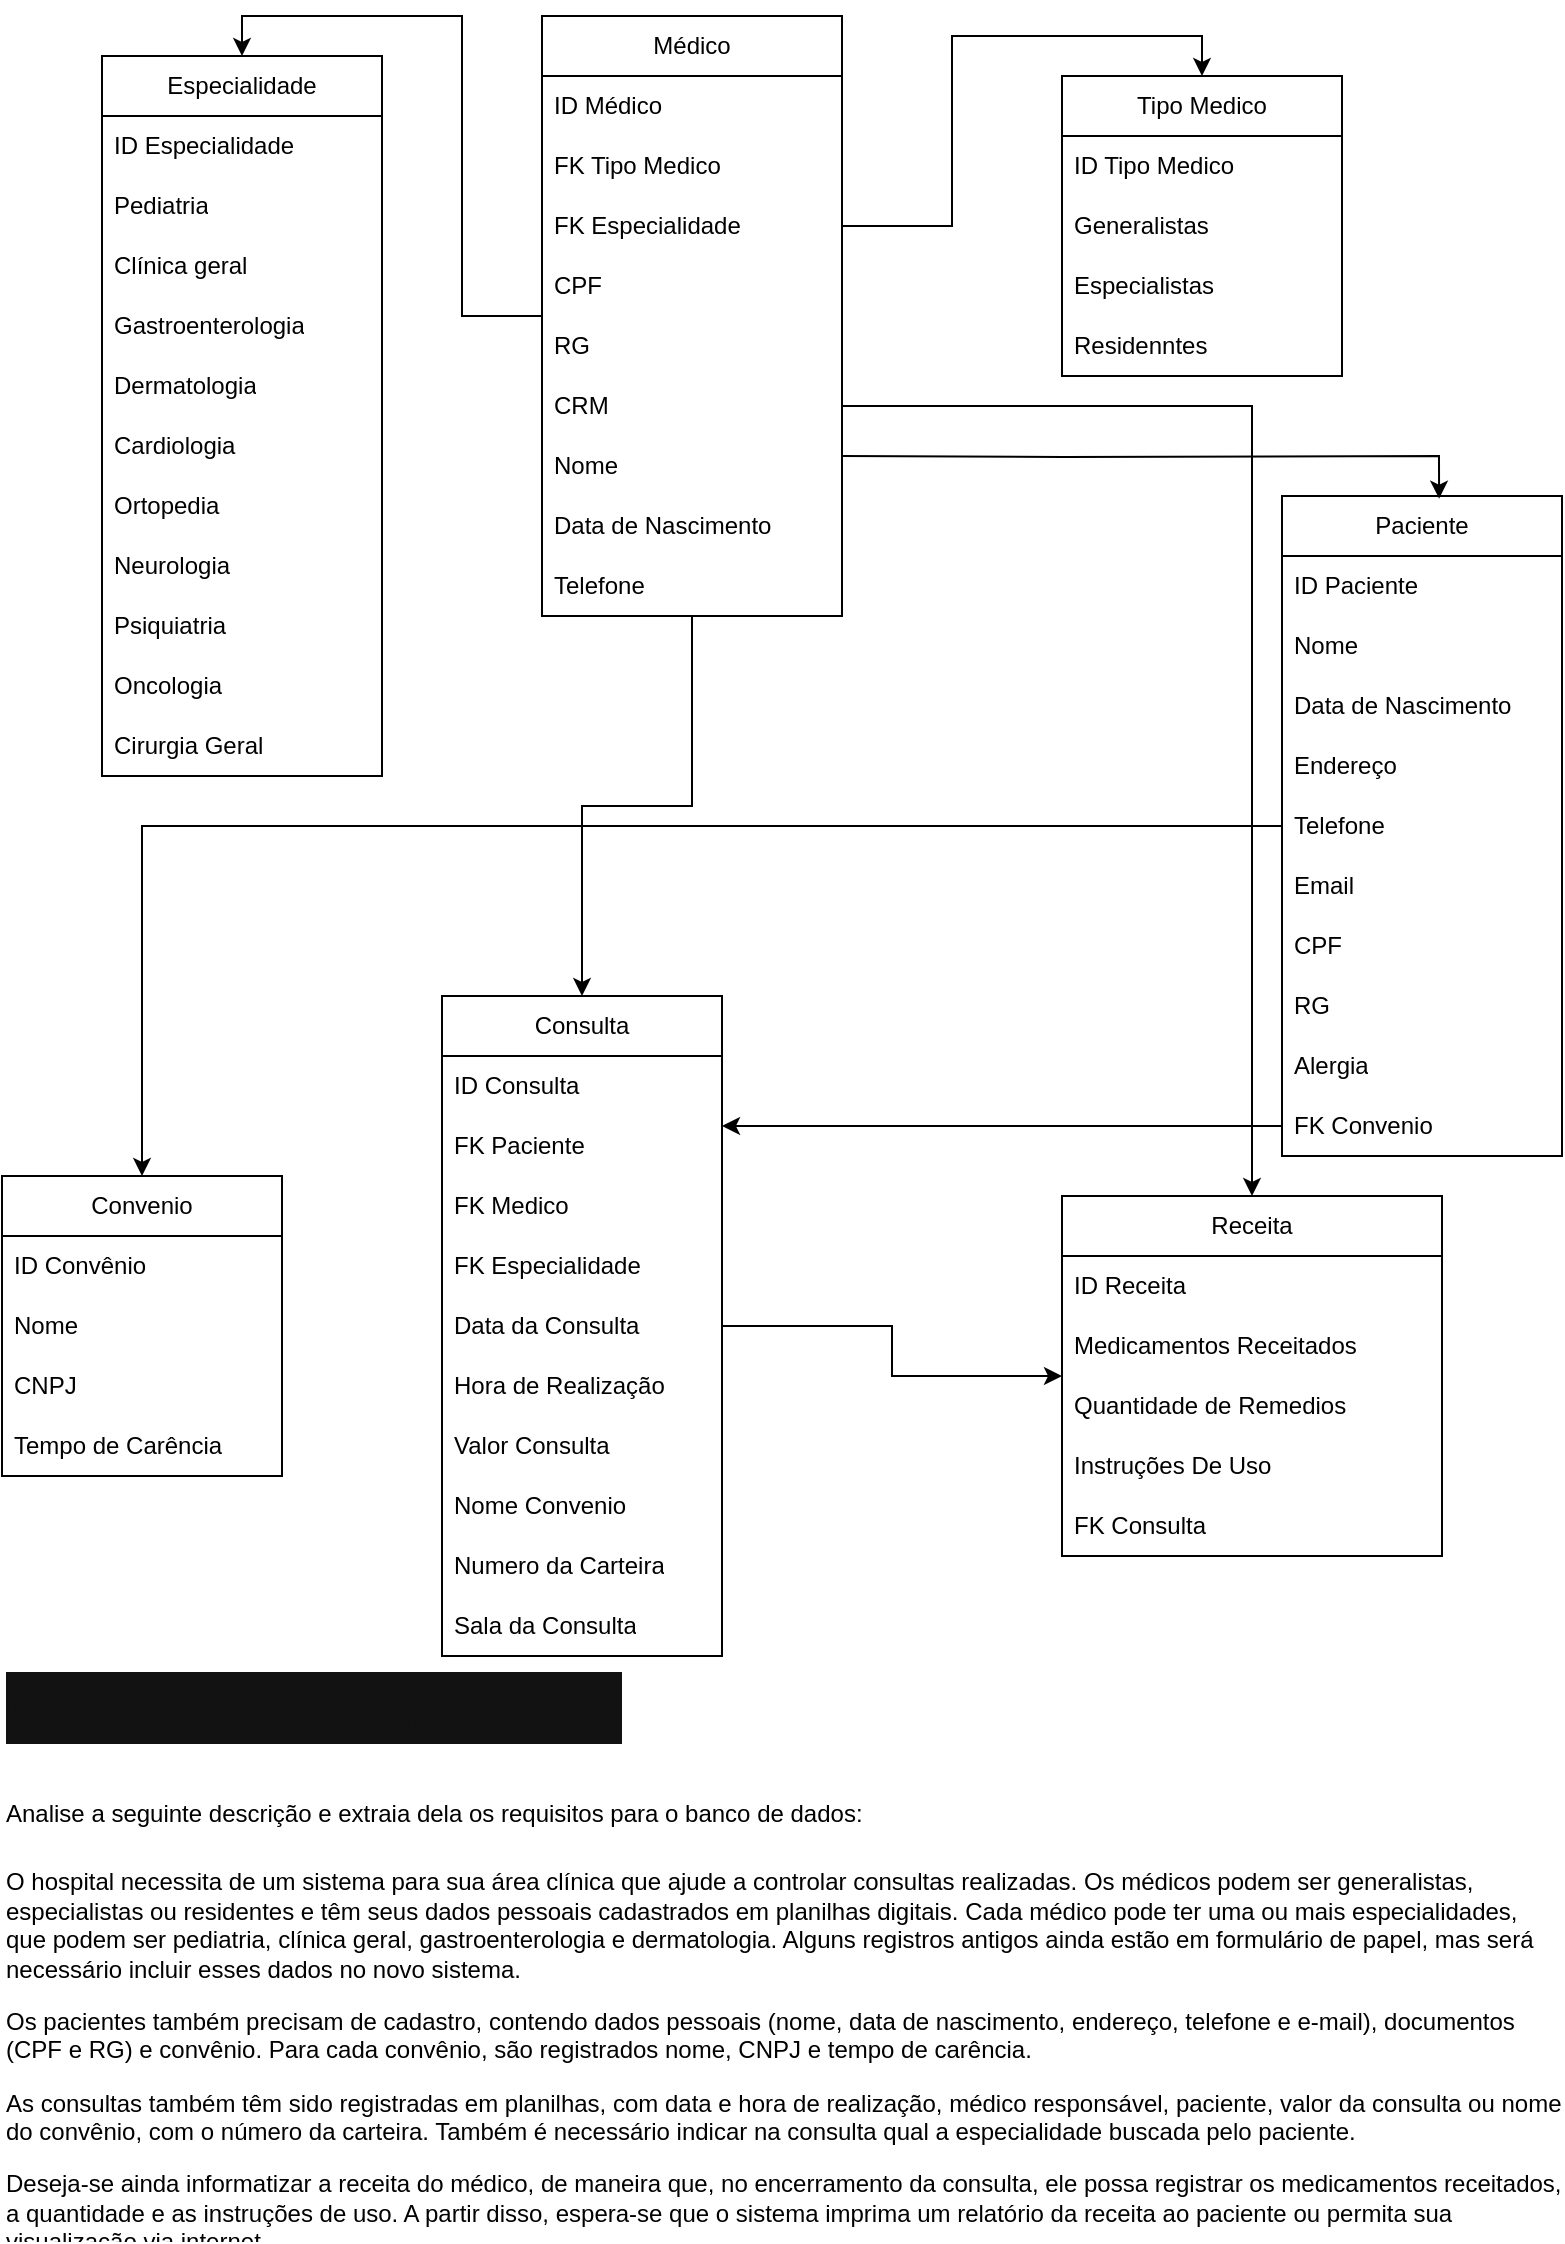 <mxfile version="26.2.14">
  <diagram id="C5RBs43oDa-KdzZeNtuy" name="Page-1">
    <mxGraphModel dx="1629" dy="936" grid="1" gridSize="10" guides="1" tooltips="1" connect="1" arrows="1" fold="1" page="1" pageScale="1" pageWidth="827" pageHeight="1169" math="0" shadow="0">
      <root>
        <mxCell id="WIyWlLk6GJQsqaUBKTNV-0" />
        <mxCell id="WIyWlLk6GJQsqaUBKTNV-1" parent="WIyWlLk6GJQsqaUBKTNV-0" />
        <mxCell id="vYrn_LqcB6N78XJErvun-64" style="edgeStyle=orthogonalEdgeStyle;rounded=0;orthogonalLoop=1;jettySize=auto;html=1;entryX=0.5;entryY=0;entryDx=0;entryDy=0;" edge="1" parent="WIyWlLk6GJQsqaUBKTNV-1" source="vYrn_LqcB6N78XJErvun-0" target="vYrn_LqcB6N78XJErvun-4">
          <mxGeometry relative="1" as="geometry" />
        </mxCell>
        <mxCell id="vYrn_LqcB6N78XJErvun-78" style="edgeStyle=orthogonalEdgeStyle;rounded=0;orthogonalLoop=1;jettySize=auto;html=1;" edge="1" parent="WIyWlLk6GJQsqaUBKTNV-1" source="vYrn_LqcB6N78XJErvun-0" target="vYrn_LqcB6N78XJErvun-22">
          <mxGeometry relative="1" as="geometry" />
        </mxCell>
        <mxCell id="vYrn_LqcB6N78XJErvun-0" value="Médico" style="swimlane;fontStyle=0;childLayout=stackLayout;horizontal=1;startSize=30;horizontalStack=0;resizeParent=1;resizeParentMax=0;resizeLast=0;collapsible=1;marginBottom=0;whiteSpace=wrap;html=1;" vertex="1" parent="WIyWlLk6GJQsqaUBKTNV-1">
          <mxGeometry x="290" y="30" width="150" height="300" as="geometry">
            <mxRectangle x="300" y="220" width="90" height="30" as="alternateBounds" />
          </mxGeometry>
        </mxCell>
        <mxCell id="vYrn_LqcB6N78XJErvun-45" value="ID Médico" style="text;strokeColor=none;fillColor=none;align=left;verticalAlign=middle;spacingLeft=4;spacingRight=4;overflow=hidden;points=[[0,0.5],[1,0.5]];portConstraint=eastwest;rotatable=0;whiteSpace=wrap;html=1;" vertex="1" parent="vYrn_LqcB6N78XJErvun-0">
          <mxGeometry y="30" width="150" height="30" as="geometry" />
        </mxCell>
        <mxCell id="vYrn_LqcB6N78XJErvun-1" value="FK Tipo Medico" style="text;strokeColor=none;fillColor=none;align=left;verticalAlign=middle;spacingLeft=4;spacingRight=4;overflow=hidden;points=[[0,0.5],[1,0.5]];portConstraint=eastwest;rotatable=0;whiteSpace=wrap;html=1;fontColor=light-dark(#000000,#FFFFFF);" vertex="1" parent="vYrn_LqcB6N78XJErvun-0">
          <mxGeometry y="60" width="150" height="30" as="geometry" />
        </mxCell>
        <mxCell id="vYrn_LqcB6N78XJErvun-54" value="FK Especialidade" style="text;strokeColor=none;fillColor=none;align=left;verticalAlign=middle;spacingLeft=4;spacingRight=4;overflow=hidden;points=[[0,0.5],[1,0.5]];portConstraint=eastwest;rotatable=0;whiteSpace=wrap;html=1;" vertex="1" parent="vYrn_LqcB6N78XJErvun-0">
          <mxGeometry y="90" width="150" height="30" as="geometry" />
        </mxCell>
        <mxCell id="vYrn_LqcB6N78XJErvun-50" value="CPF" style="text;strokeColor=none;fillColor=none;align=left;verticalAlign=middle;spacingLeft=4;spacingRight=4;overflow=hidden;points=[[0,0.5],[1,0.5]];portConstraint=eastwest;rotatable=0;whiteSpace=wrap;html=1;" vertex="1" parent="vYrn_LqcB6N78XJErvun-0">
          <mxGeometry y="120" width="150" height="30" as="geometry" />
        </mxCell>
        <mxCell id="vYrn_LqcB6N78XJErvun-51" value="RG" style="text;strokeColor=none;fillColor=none;align=left;verticalAlign=middle;spacingLeft=4;spacingRight=4;overflow=hidden;points=[[0,0.5],[1,0.5]];portConstraint=eastwest;rotatable=0;whiteSpace=wrap;html=1;" vertex="1" parent="vYrn_LqcB6N78XJErvun-0">
          <mxGeometry y="150" width="150" height="30" as="geometry" />
        </mxCell>
        <mxCell id="vYrn_LqcB6N78XJErvun-52" value="CRM" style="text;strokeColor=none;fillColor=none;align=left;verticalAlign=middle;spacingLeft=4;spacingRight=4;overflow=hidden;points=[[0,0.5],[1,0.5]];portConstraint=eastwest;rotatable=0;whiteSpace=wrap;html=1;" vertex="1" parent="vYrn_LqcB6N78XJErvun-0">
          <mxGeometry y="180" width="150" height="30" as="geometry" />
        </mxCell>
        <mxCell id="vYrn_LqcB6N78XJErvun-63" value="Nome" style="text;strokeColor=none;fillColor=none;align=left;verticalAlign=middle;spacingLeft=4;spacingRight=4;overflow=hidden;points=[[0,0.5],[1,0.5]];portConstraint=eastwest;rotatable=0;whiteSpace=wrap;html=1;" vertex="1" parent="vYrn_LqcB6N78XJErvun-0">
          <mxGeometry y="210" width="150" height="30" as="geometry" />
        </mxCell>
        <mxCell id="vYrn_LqcB6N78XJErvun-62" value="Data de Nascimento" style="text;strokeColor=none;fillColor=none;align=left;verticalAlign=middle;spacingLeft=4;spacingRight=4;overflow=hidden;points=[[0,0.5],[1,0.5]];portConstraint=eastwest;rotatable=0;whiteSpace=wrap;html=1;" vertex="1" parent="vYrn_LqcB6N78XJErvun-0">
          <mxGeometry y="240" width="150" height="30" as="geometry" />
        </mxCell>
        <mxCell id="vYrn_LqcB6N78XJErvun-86" value="Telefone" style="text;strokeColor=none;fillColor=none;align=left;verticalAlign=middle;spacingLeft=4;spacingRight=4;overflow=hidden;points=[[0,0.5],[1,0.5]];portConstraint=eastwest;rotatable=0;whiteSpace=wrap;html=1;" vertex="1" parent="vYrn_LqcB6N78XJErvun-0">
          <mxGeometry y="270" width="150" height="30" as="geometry" />
        </mxCell>
        <mxCell id="vYrn_LqcB6N78XJErvun-4" value="Especialidade" style="swimlane;fontStyle=0;childLayout=stackLayout;horizontal=1;startSize=30;horizontalStack=0;resizeParent=1;resizeParentMax=0;resizeLast=0;collapsible=1;marginBottom=0;whiteSpace=wrap;html=1;" vertex="1" parent="WIyWlLk6GJQsqaUBKTNV-1">
          <mxGeometry x="70" y="50" width="140" height="360" as="geometry" />
        </mxCell>
        <mxCell id="vYrn_LqcB6N78XJErvun-44" value="ID Especialidade" style="text;strokeColor=none;fillColor=none;align=left;verticalAlign=middle;spacingLeft=4;spacingRight=4;overflow=hidden;points=[[0,0.5],[1,0.5]];portConstraint=eastwest;rotatable=0;whiteSpace=wrap;html=1;" vertex="1" parent="vYrn_LqcB6N78XJErvun-4">
          <mxGeometry y="30" width="140" height="30" as="geometry" />
        </mxCell>
        <mxCell id="vYrn_LqcB6N78XJErvun-5" value="Pediatria" style="text;strokeColor=none;fillColor=none;align=left;verticalAlign=middle;spacingLeft=4;spacingRight=4;overflow=hidden;points=[[0,0.5],[1,0.5]];portConstraint=eastwest;rotatable=0;whiteSpace=wrap;html=1;" vertex="1" parent="vYrn_LqcB6N78XJErvun-4">
          <mxGeometry y="60" width="140" height="30" as="geometry" />
        </mxCell>
        <mxCell id="vYrn_LqcB6N78XJErvun-6" value="Clínica geral" style="text;strokeColor=none;fillColor=none;align=left;verticalAlign=middle;spacingLeft=4;spacingRight=4;overflow=hidden;points=[[0,0.5],[1,0.5]];portConstraint=eastwest;rotatable=0;whiteSpace=wrap;html=1;" vertex="1" parent="vYrn_LqcB6N78XJErvun-4">
          <mxGeometry y="90" width="140" height="30" as="geometry" />
        </mxCell>
        <mxCell id="vYrn_LqcB6N78XJErvun-7" value="Gastroenterologia" style="text;strokeColor=none;fillColor=none;align=left;verticalAlign=middle;spacingLeft=4;spacingRight=4;overflow=hidden;points=[[0,0.5],[1,0.5]];portConstraint=eastwest;rotatable=0;whiteSpace=wrap;html=1;" vertex="1" parent="vYrn_LqcB6N78XJErvun-4">
          <mxGeometry y="120" width="140" height="30" as="geometry" />
        </mxCell>
        <mxCell id="vYrn_LqcB6N78XJErvun-8" value="Dermatologia" style="text;strokeColor=none;fillColor=none;align=left;verticalAlign=middle;spacingLeft=4;spacingRight=4;overflow=hidden;points=[[0,0.5],[1,0.5]];portConstraint=eastwest;rotatable=0;whiteSpace=wrap;html=1;" vertex="1" parent="vYrn_LqcB6N78XJErvun-4">
          <mxGeometry y="150" width="140" height="30" as="geometry" />
        </mxCell>
        <mxCell id="vYrn_LqcB6N78XJErvun-65" value="Cardiologia" style="text;strokeColor=none;fillColor=none;align=left;verticalAlign=middle;spacingLeft=4;spacingRight=4;overflow=hidden;points=[[0,0.5],[1,0.5]];portConstraint=eastwest;rotatable=0;whiteSpace=wrap;html=1;" vertex="1" parent="vYrn_LqcB6N78XJErvun-4">
          <mxGeometry y="180" width="140" height="30" as="geometry" />
        </mxCell>
        <mxCell id="vYrn_LqcB6N78XJErvun-66" value="Ortopedia" style="text;strokeColor=none;fillColor=none;align=left;verticalAlign=middle;spacingLeft=4;spacingRight=4;overflow=hidden;points=[[0,0.5],[1,0.5]];portConstraint=eastwest;rotatable=0;whiteSpace=wrap;html=1;" vertex="1" parent="vYrn_LqcB6N78XJErvun-4">
          <mxGeometry y="210" width="140" height="30" as="geometry" />
        </mxCell>
        <mxCell id="vYrn_LqcB6N78XJErvun-67" value="Neurologia" style="text;strokeColor=none;fillColor=none;align=left;verticalAlign=middle;spacingLeft=4;spacingRight=4;overflow=hidden;points=[[0,0.5],[1,0.5]];portConstraint=eastwest;rotatable=0;whiteSpace=wrap;html=1;" vertex="1" parent="vYrn_LqcB6N78XJErvun-4">
          <mxGeometry y="240" width="140" height="30" as="geometry" />
        </mxCell>
        <mxCell id="vYrn_LqcB6N78XJErvun-68" value="Psiquiatria" style="text;strokeColor=none;fillColor=none;align=left;verticalAlign=middle;spacingLeft=4;spacingRight=4;overflow=hidden;points=[[0,0.5],[1,0.5]];portConstraint=eastwest;rotatable=0;whiteSpace=wrap;html=1;" vertex="1" parent="vYrn_LqcB6N78XJErvun-4">
          <mxGeometry y="270" width="140" height="30" as="geometry" />
        </mxCell>
        <mxCell id="vYrn_LqcB6N78XJErvun-69" value="Oncologia" style="text;strokeColor=none;fillColor=none;align=left;verticalAlign=middle;spacingLeft=4;spacingRight=4;overflow=hidden;points=[[0,0.5],[1,0.5]];portConstraint=eastwest;rotatable=0;whiteSpace=wrap;html=1;" vertex="1" parent="vYrn_LqcB6N78XJErvun-4">
          <mxGeometry y="300" width="140" height="30" as="geometry" />
        </mxCell>
        <mxCell id="vYrn_LqcB6N78XJErvun-70" value="Cirurgia Geral" style="text;strokeColor=none;fillColor=none;align=left;verticalAlign=middle;spacingLeft=4;spacingRight=4;overflow=hidden;points=[[0,0.5],[1,0.5]];portConstraint=eastwest;rotatable=0;whiteSpace=wrap;html=1;" vertex="1" parent="vYrn_LqcB6N78XJErvun-4">
          <mxGeometry y="330" width="140" height="30" as="geometry" />
        </mxCell>
        <mxCell id="vYrn_LqcB6N78XJErvun-42" style="edgeStyle=orthogonalEdgeStyle;rounded=0;orthogonalLoop=1;jettySize=auto;html=1;exitX=0;exitY=0.5;exitDx=0;exitDy=0;" edge="1" parent="WIyWlLk6GJQsqaUBKTNV-1" source="vYrn_LqcB6N78XJErvun-40" target="vYrn_LqcB6N78XJErvun-22">
          <mxGeometry relative="1" as="geometry">
            <mxPoint x="735.0" y="584.5" as="sourcePoint" />
            <mxPoint x="440" y="804.5" as="targetPoint" />
            <Array as="points">
              <mxPoint x="320" y="585" />
              <mxPoint x="320" y="685" />
            </Array>
          </mxGeometry>
        </mxCell>
        <mxCell id="vYrn_LqcB6N78XJErvun-10" value="Paciente" style="swimlane;fontStyle=0;childLayout=stackLayout;horizontal=1;startSize=30;horizontalStack=0;resizeParent=1;resizeParentMax=0;resizeLast=0;collapsible=1;marginBottom=0;whiteSpace=wrap;html=1;" vertex="1" parent="WIyWlLk6GJQsqaUBKTNV-1">
          <mxGeometry x="660" y="270" width="140" height="330" as="geometry" />
        </mxCell>
        <mxCell id="vYrn_LqcB6N78XJErvun-46" value="ID Paciente" style="text;strokeColor=none;fillColor=none;align=left;verticalAlign=middle;spacingLeft=4;spacingRight=4;overflow=hidden;points=[[0,0.5],[1,0.5]];portConstraint=eastwest;rotatable=0;whiteSpace=wrap;html=1;" vertex="1" parent="vYrn_LqcB6N78XJErvun-10">
          <mxGeometry y="30" width="140" height="30" as="geometry" />
        </mxCell>
        <mxCell id="vYrn_LqcB6N78XJErvun-11" value="Nome" style="text;strokeColor=none;fillColor=none;align=left;verticalAlign=middle;spacingLeft=4;spacingRight=4;overflow=hidden;points=[[0,0.5],[1,0.5]];portConstraint=eastwest;rotatable=0;whiteSpace=wrap;html=1;" vertex="1" parent="vYrn_LqcB6N78XJErvun-10">
          <mxGeometry y="60" width="140" height="30" as="geometry" />
        </mxCell>
        <mxCell id="vYrn_LqcB6N78XJErvun-12" value="Data de Nascimento" style="text;strokeColor=none;fillColor=none;align=left;verticalAlign=middle;spacingLeft=4;spacingRight=4;overflow=hidden;points=[[0,0.5],[1,0.5]];portConstraint=eastwest;rotatable=0;whiteSpace=wrap;html=1;" vertex="1" parent="vYrn_LqcB6N78XJErvun-10">
          <mxGeometry y="90" width="140" height="30" as="geometry" />
        </mxCell>
        <mxCell id="vYrn_LqcB6N78XJErvun-14" value="Endereço" style="text;strokeColor=none;fillColor=none;align=left;verticalAlign=middle;spacingLeft=4;spacingRight=4;overflow=hidden;points=[[0,0.5],[1,0.5]];portConstraint=eastwest;rotatable=0;whiteSpace=wrap;html=1;" vertex="1" parent="vYrn_LqcB6N78XJErvun-10">
          <mxGeometry y="120" width="140" height="30" as="geometry" />
        </mxCell>
        <mxCell id="vYrn_LqcB6N78XJErvun-15" value="Telefone" style="text;strokeColor=none;fillColor=none;align=left;verticalAlign=middle;spacingLeft=4;spacingRight=4;overflow=hidden;points=[[0,0.5],[1,0.5]];portConstraint=eastwest;rotatable=0;whiteSpace=wrap;html=1;" vertex="1" parent="vYrn_LqcB6N78XJErvun-10">
          <mxGeometry y="150" width="140" height="30" as="geometry" />
        </mxCell>
        <mxCell id="vYrn_LqcB6N78XJErvun-39" value="Email" style="text;strokeColor=none;fillColor=none;align=left;verticalAlign=middle;spacingLeft=4;spacingRight=4;overflow=hidden;points=[[0,0.5],[1,0.5]];portConstraint=eastwest;rotatable=0;whiteSpace=wrap;html=1;" vertex="1" parent="vYrn_LqcB6N78XJErvun-10">
          <mxGeometry y="180" width="140" height="30" as="geometry" />
        </mxCell>
        <mxCell id="vYrn_LqcB6N78XJErvun-16" value="CPF" style="text;strokeColor=none;fillColor=none;align=left;verticalAlign=middle;spacingLeft=4;spacingRight=4;overflow=hidden;points=[[0,0.5],[1,0.5]];portConstraint=eastwest;rotatable=0;whiteSpace=wrap;html=1;" vertex="1" parent="vYrn_LqcB6N78XJErvun-10">
          <mxGeometry y="210" width="140" height="30" as="geometry" />
        </mxCell>
        <mxCell id="vYrn_LqcB6N78XJErvun-17" value="RG" style="text;strokeColor=none;fillColor=none;align=left;verticalAlign=middle;spacingLeft=4;spacingRight=4;overflow=hidden;points=[[0,0.5],[1,0.5]];portConstraint=eastwest;rotatable=0;whiteSpace=wrap;html=1;" vertex="1" parent="vYrn_LqcB6N78XJErvun-10">
          <mxGeometry y="240" width="140" height="30" as="geometry" />
        </mxCell>
        <mxCell id="vYrn_LqcB6N78XJErvun-76" value="Alergia" style="text;strokeColor=none;fillColor=none;align=left;verticalAlign=middle;spacingLeft=4;spacingRight=4;overflow=hidden;points=[[0,0.5],[1,0.5]];portConstraint=eastwest;rotatable=0;whiteSpace=wrap;html=1;" vertex="1" parent="vYrn_LqcB6N78XJErvun-10">
          <mxGeometry y="270" width="140" height="30" as="geometry" />
        </mxCell>
        <mxCell id="vYrn_LqcB6N78XJErvun-40" value="FK Convenio" style="text;strokeColor=none;fillColor=none;align=left;verticalAlign=middle;spacingLeft=4;spacingRight=4;overflow=hidden;points=[[0,0.5],[1,0.5]];portConstraint=eastwest;rotatable=0;whiteSpace=wrap;html=1;" vertex="1" parent="vYrn_LqcB6N78XJErvun-10">
          <mxGeometry y="300" width="140" height="30" as="geometry" />
        </mxCell>
        <mxCell id="vYrn_LqcB6N78XJErvun-18" value="Convenio" style="swimlane;fontStyle=0;childLayout=stackLayout;horizontal=1;startSize=30;horizontalStack=0;resizeParent=1;resizeParentMax=0;resizeLast=0;collapsible=1;marginBottom=0;whiteSpace=wrap;html=1;" vertex="1" parent="WIyWlLk6GJQsqaUBKTNV-1">
          <mxGeometry x="20" y="610" width="140" height="150" as="geometry" />
        </mxCell>
        <mxCell id="vYrn_LqcB6N78XJErvun-47" value="ID Convênio" style="text;strokeColor=none;fillColor=none;align=left;verticalAlign=middle;spacingLeft=4;spacingRight=4;overflow=hidden;points=[[0,0.5],[1,0.5]];portConstraint=eastwest;rotatable=0;whiteSpace=wrap;html=1;" vertex="1" parent="vYrn_LqcB6N78XJErvun-18">
          <mxGeometry y="30" width="140" height="30" as="geometry" />
        </mxCell>
        <mxCell id="vYrn_LqcB6N78XJErvun-19" value="Nome" style="text;strokeColor=none;fillColor=none;align=left;verticalAlign=middle;spacingLeft=4;spacingRight=4;overflow=hidden;points=[[0,0.5],[1,0.5]];portConstraint=eastwest;rotatable=0;whiteSpace=wrap;html=1;" vertex="1" parent="vYrn_LqcB6N78XJErvun-18">
          <mxGeometry y="60" width="140" height="30" as="geometry" />
        </mxCell>
        <mxCell id="vYrn_LqcB6N78XJErvun-20" value="CNPJ" style="text;strokeColor=none;fillColor=none;align=left;verticalAlign=middle;spacingLeft=4;spacingRight=4;overflow=hidden;points=[[0,0.5],[1,0.5]];portConstraint=eastwest;rotatable=0;whiteSpace=wrap;html=1;" vertex="1" parent="vYrn_LqcB6N78XJErvun-18">
          <mxGeometry y="90" width="140" height="30" as="geometry" />
        </mxCell>
        <mxCell id="vYrn_LqcB6N78XJErvun-21" value="Tempo de Carência" style="text;strokeColor=none;fillColor=none;align=left;verticalAlign=middle;spacingLeft=4;spacingRight=4;overflow=hidden;points=[[0,0.5],[1,0.5]];portConstraint=eastwest;rotatable=0;whiteSpace=wrap;html=1;" vertex="1" parent="vYrn_LqcB6N78XJErvun-18">
          <mxGeometry y="120" width="140" height="30" as="geometry" />
        </mxCell>
        <mxCell id="vYrn_LqcB6N78XJErvun-43" style="edgeStyle=orthogonalEdgeStyle;rounded=0;orthogonalLoop=1;jettySize=auto;html=1;" edge="1" parent="WIyWlLk6GJQsqaUBKTNV-1" source="vYrn_LqcB6N78XJErvun-22" target="vYrn_LqcB6N78XJErvun-32">
          <mxGeometry relative="1" as="geometry" />
        </mxCell>
        <mxCell id="vYrn_LqcB6N78XJErvun-22" value="Consulta" style="swimlane;fontStyle=0;childLayout=stackLayout;horizontal=1;startSize=30;horizontalStack=0;resizeParent=1;resizeParentMax=0;resizeLast=0;collapsible=1;marginBottom=0;whiteSpace=wrap;html=1;" vertex="1" parent="WIyWlLk6GJQsqaUBKTNV-1">
          <mxGeometry x="240" y="520" width="140" height="330" as="geometry" />
        </mxCell>
        <mxCell id="vYrn_LqcB6N78XJErvun-48" value="ID Consulta" style="text;strokeColor=none;fillColor=none;align=left;verticalAlign=middle;spacingLeft=4;spacingRight=4;overflow=hidden;points=[[0,0.5],[1,0.5]];portConstraint=eastwest;rotatable=0;whiteSpace=wrap;html=1;" vertex="1" parent="vYrn_LqcB6N78XJErvun-22">
          <mxGeometry y="30" width="140" height="30" as="geometry" />
        </mxCell>
        <mxCell id="vYrn_LqcB6N78XJErvun-26" value="FK Paciente" style="text;strokeColor=none;fillColor=none;align=left;verticalAlign=middle;spacingLeft=4;spacingRight=4;overflow=hidden;points=[[0,0.5],[1,0.5]];portConstraint=eastwest;rotatable=0;whiteSpace=wrap;html=1;" vertex="1" parent="vYrn_LqcB6N78XJErvun-22">
          <mxGeometry y="60" width="140" height="30" as="geometry" />
        </mxCell>
        <mxCell id="vYrn_LqcB6N78XJErvun-25" value="FK Medico" style="text;strokeColor=none;fillColor=none;align=left;verticalAlign=middle;spacingLeft=4;spacingRight=4;overflow=hidden;points=[[0,0.5],[1,0.5]];portConstraint=eastwest;rotatable=0;whiteSpace=wrap;html=1;" vertex="1" parent="vYrn_LqcB6N78XJErvun-22">
          <mxGeometry y="90" width="140" height="30" as="geometry" />
        </mxCell>
        <mxCell id="vYrn_LqcB6N78XJErvun-30" value="FK Especialidade" style="text;strokeColor=none;fillColor=none;align=left;verticalAlign=middle;spacingLeft=4;spacingRight=4;overflow=hidden;points=[[0,0.5],[1,0.5]];portConstraint=eastwest;rotatable=0;whiteSpace=wrap;html=1;" vertex="1" parent="vYrn_LqcB6N78XJErvun-22">
          <mxGeometry y="120" width="140" height="30" as="geometry" />
        </mxCell>
        <mxCell id="vYrn_LqcB6N78XJErvun-23" value="Data da Consulta" style="text;strokeColor=none;fillColor=none;align=left;verticalAlign=middle;spacingLeft=4;spacingRight=4;overflow=hidden;points=[[0,0.5],[1,0.5]];portConstraint=eastwest;rotatable=0;whiteSpace=wrap;html=1;" vertex="1" parent="vYrn_LqcB6N78XJErvun-22">
          <mxGeometry y="150" width="140" height="30" as="geometry" />
        </mxCell>
        <mxCell id="vYrn_LqcB6N78XJErvun-24" value="Hora de Realização" style="text;strokeColor=none;fillColor=none;align=left;verticalAlign=middle;spacingLeft=4;spacingRight=4;overflow=hidden;points=[[0,0.5],[1,0.5]];portConstraint=eastwest;rotatable=0;whiteSpace=wrap;html=1;" vertex="1" parent="vYrn_LqcB6N78XJErvun-22">
          <mxGeometry y="180" width="140" height="30" as="geometry" />
        </mxCell>
        <mxCell id="vYrn_LqcB6N78XJErvun-27" value="Valor Consulta" style="text;strokeColor=none;fillColor=none;align=left;verticalAlign=middle;spacingLeft=4;spacingRight=4;overflow=hidden;points=[[0,0.5],[1,0.5]];portConstraint=eastwest;rotatable=0;whiteSpace=wrap;html=1;" vertex="1" parent="vYrn_LqcB6N78XJErvun-22">
          <mxGeometry y="210" width="140" height="30" as="geometry" />
        </mxCell>
        <mxCell id="vYrn_LqcB6N78XJErvun-28" value="Nome Convenio&amp;nbsp;" style="text;strokeColor=none;fillColor=none;align=left;verticalAlign=middle;spacingLeft=4;spacingRight=4;overflow=hidden;points=[[0,0.5],[1,0.5]];portConstraint=eastwest;rotatable=0;whiteSpace=wrap;html=1;" vertex="1" parent="vYrn_LqcB6N78XJErvun-22">
          <mxGeometry y="240" width="140" height="30" as="geometry" />
        </mxCell>
        <mxCell id="vYrn_LqcB6N78XJErvun-29" value="Numero da Carteira" style="text;strokeColor=none;fillColor=none;align=left;verticalAlign=middle;spacingLeft=4;spacingRight=4;overflow=hidden;points=[[0,0.5],[1,0.5]];portConstraint=eastwest;rotatable=0;whiteSpace=wrap;html=1;" vertex="1" parent="vYrn_LqcB6N78XJErvun-22">
          <mxGeometry y="270" width="140" height="30" as="geometry" />
        </mxCell>
        <mxCell id="vYrn_LqcB6N78XJErvun-77" value="Sala da Consulta" style="text;strokeColor=none;fillColor=none;align=left;verticalAlign=middle;spacingLeft=4;spacingRight=4;overflow=hidden;points=[[0,0.5],[1,0.5]];portConstraint=eastwest;rotatable=0;whiteSpace=wrap;html=1;" vertex="1" parent="vYrn_LqcB6N78XJErvun-22">
          <mxGeometry y="300" width="140" height="30" as="geometry" />
        </mxCell>
        <mxCell id="vYrn_LqcB6N78XJErvun-32" value="Receita" style="swimlane;fontStyle=0;childLayout=stackLayout;horizontal=1;startSize=30;horizontalStack=0;resizeParent=1;resizeParentMax=0;resizeLast=0;collapsible=1;marginBottom=0;whiteSpace=wrap;html=1;" vertex="1" parent="WIyWlLk6GJQsqaUBKTNV-1">
          <mxGeometry x="550" y="620" width="190" height="180" as="geometry" />
        </mxCell>
        <mxCell id="vYrn_LqcB6N78XJErvun-49" value="ID Receita" style="text;strokeColor=none;fillColor=none;align=left;verticalAlign=middle;spacingLeft=4;spacingRight=4;overflow=hidden;points=[[0,0.5],[1,0.5]];portConstraint=eastwest;rotatable=0;whiteSpace=wrap;html=1;" vertex="1" parent="vYrn_LqcB6N78XJErvun-32">
          <mxGeometry y="30" width="190" height="30" as="geometry" />
        </mxCell>
        <mxCell id="vYrn_LqcB6N78XJErvun-33" value="Medicamentos Receitados" style="text;strokeColor=none;fillColor=none;align=left;verticalAlign=middle;spacingLeft=4;spacingRight=4;overflow=hidden;points=[[0,0.5],[1,0.5]];portConstraint=eastwest;rotatable=0;whiteSpace=wrap;html=1;" vertex="1" parent="vYrn_LqcB6N78XJErvun-32">
          <mxGeometry y="60" width="190" height="30" as="geometry" />
        </mxCell>
        <mxCell id="vYrn_LqcB6N78XJErvun-34" value="Quantidade de Remedios" style="text;strokeColor=none;fillColor=none;align=left;verticalAlign=middle;spacingLeft=4;spacingRight=4;overflow=hidden;points=[[0,0.5],[1,0.5]];portConstraint=eastwest;rotatable=0;whiteSpace=wrap;html=1;" vertex="1" parent="vYrn_LqcB6N78XJErvun-32">
          <mxGeometry y="90" width="190" height="30" as="geometry" />
        </mxCell>
        <mxCell id="vYrn_LqcB6N78XJErvun-35" value="Instruções De Uso" style="text;strokeColor=none;fillColor=none;align=left;verticalAlign=middle;spacingLeft=4;spacingRight=4;overflow=hidden;points=[[0,0.5],[1,0.5]];portConstraint=eastwest;rotatable=0;whiteSpace=wrap;html=1;" vertex="1" parent="vYrn_LqcB6N78XJErvun-32">
          <mxGeometry y="120" width="190" height="30" as="geometry" />
        </mxCell>
        <mxCell id="vYrn_LqcB6N78XJErvun-87" value="FK Consulta" style="text;strokeColor=none;fillColor=none;align=left;verticalAlign=middle;spacingLeft=4;spacingRight=4;overflow=hidden;points=[[0,0.5],[1,0.5]];portConstraint=eastwest;rotatable=0;whiteSpace=wrap;html=1;" vertex="1" parent="vYrn_LqcB6N78XJErvun-32">
          <mxGeometry y="150" width="190" height="30" as="geometry" />
        </mxCell>
        <mxCell id="vYrn_LqcB6N78XJErvun-41" style="edgeStyle=orthogonalEdgeStyle;rounded=0;orthogonalLoop=1;jettySize=auto;html=1;" edge="1" parent="WIyWlLk6GJQsqaUBKTNV-1" source="vYrn_LqcB6N78XJErvun-10" target="vYrn_LqcB6N78XJErvun-18">
          <mxGeometry relative="1" as="geometry">
            <mxPoint x="648.47" y="510" as="sourcePoint" />
            <mxPoint x="121.53" y="728.75" as="targetPoint" />
          </mxGeometry>
        </mxCell>
        <mxCell id="vYrn_LqcB6N78XJErvun-56" value="Tipo Medico" style="swimlane;fontStyle=0;childLayout=stackLayout;horizontal=1;startSize=30;horizontalStack=0;resizeParent=1;resizeParentMax=0;resizeLast=0;collapsible=1;marginBottom=0;whiteSpace=wrap;html=1;" vertex="1" parent="WIyWlLk6GJQsqaUBKTNV-1">
          <mxGeometry x="550" y="60" width="140" height="150" as="geometry" />
        </mxCell>
        <mxCell id="vYrn_LqcB6N78XJErvun-61" value="ID Tipo Medico" style="text;strokeColor=none;fillColor=none;align=left;verticalAlign=middle;spacingLeft=4;spacingRight=4;overflow=hidden;points=[[0,0.5],[1,0.5]];portConstraint=eastwest;rotatable=0;whiteSpace=wrap;html=1;" vertex="1" parent="vYrn_LqcB6N78XJErvun-56">
          <mxGeometry y="30" width="140" height="30" as="geometry" />
        </mxCell>
        <mxCell id="vYrn_LqcB6N78XJErvun-57" value="Generalistas" style="text;strokeColor=none;fillColor=none;align=left;verticalAlign=middle;spacingLeft=4;spacingRight=4;overflow=hidden;points=[[0,0.5],[1,0.5]];portConstraint=eastwest;rotatable=0;whiteSpace=wrap;html=1;" vertex="1" parent="vYrn_LqcB6N78XJErvun-56">
          <mxGeometry y="60" width="140" height="30" as="geometry" />
        </mxCell>
        <mxCell id="vYrn_LqcB6N78XJErvun-58" value="Especialistas" style="text;strokeColor=none;fillColor=none;align=left;verticalAlign=middle;spacingLeft=4;spacingRight=4;overflow=hidden;points=[[0,0.5],[1,0.5]];portConstraint=eastwest;rotatable=0;whiteSpace=wrap;html=1;" vertex="1" parent="vYrn_LqcB6N78XJErvun-56">
          <mxGeometry y="90" width="140" height="30" as="geometry" />
        </mxCell>
        <mxCell id="vYrn_LqcB6N78XJErvun-59" value="Residenntes" style="text;strokeColor=none;fillColor=none;align=left;verticalAlign=middle;spacingLeft=4;spacingRight=4;overflow=hidden;points=[[0,0.5],[1,0.5]];portConstraint=eastwest;rotatable=0;whiteSpace=wrap;html=1;" vertex="1" parent="vYrn_LqcB6N78XJErvun-56">
          <mxGeometry y="120" width="140" height="30" as="geometry" />
        </mxCell>
        <mxCell id="vYrn_LqcB6N78XJErvun-60" style="edgeStyle=orthogonalEdgeStyle;rounded=0;orthogonalLoop=1;jettySize=auto;html=1;entryX=0.5;entryY=0;entryDx=0;entryDy=0;" edge="1" parent="WIyWlLk6GJQsqaUBKTNV-1" source="vYrn_LqcB6N78XJErvun-54" target="vYrn_LqcB6N78XJErvun-56">
          <mxGeometry relative="1" as="geometry" />
        </mxCell>
        <mxCell id="vYrn_LqcB6N78XJErvun-80" style="edgeStyle=orthogonalEdgeStyle;rounded=0;orthogonalLoop=1;jettySize=auto;html=1;entryX=0.561;entryY=0.004;entryDx=0;entryDy=0;entryPerimeter=0;" edge="1" parent="WIyWlLk6GJQsqaUBKTNV-1" target="vYrn_LqcB6N78XJErvun-10">
          <mxGeometry relative="1" as="geometry">
            <mxPoint x="440" y="250" as="sourcePoint" />
            <mxPoint x="730.0" y="325" as="targetPoint" />
          </mxGeometry>
        </mxCell>
        <mxCell id="vYrn_LqcB6N78XJErvun-84" style="edgeStyle=orthogonalEdgeStyle;rounded=0;orthogonalLoop=1;jettySize=auto;html=1;" edge="1" parent="WIyWlLk6GJQsqaUBKTNV-1" source="vYrn_LqcB6N78XJErvun-52" target="vYrn_LqcB6N78XJErvun-32">
          <mxGeometry relative="1" as="geometry" />
        </mxCell>
        <mxCell id="vYrn_LqcB6N78XJErvun-85" value="&lt;h1 style=&quot;margin-top: 0px;&quot;&gt;&lt;font style=&quot;color: light-dark(rgb(18, 18, 18), rgb(153, 51, 255));&quot; face=&quot;docs-Roboto&quot;&gt;&lt;span style=&quot;font-size: 32px; font-weight: 400; background-color: rgb(18, 18, 18);&quot;&gt;O hospital Fundamental&lt;/span&gt;&lt;/font&gt;&lt;/h1&gt;&lt;h1 style=&quot;margin-top: 0px;&quot;&gt;&lt;span style=&quot;background-color: transparent; color: light-dark(rgb(0, 0, 0), rgb(255, 255, 255)); font-size: 12px; font-weight: normal;&quot;&gt;Analise a seguinte descrição e extraia dela os requisitos para o banco de dados:&lt;/span&gt;&lt;/h1&gt;&lt;p&gt;O hospital necessita de um sistema para sua área clínica que ajude a controlar consultas realizadas. Os médicos podem ser generalistas, especialistas ou residentes e têm seus dados pessoais cadastrados em planilhas digitais. Cada médico pode ter uma ou mais especialidades, que podem ser pediatria, clínica geral, gastroenterologia e dermatologia. Alguns registros antigos ainda estão em formulário de papel, mas será necessário incluir esses dados no novo sistema.&lt;/p&gt;&lt;p&gt;Os pacientes também precisam de cadastro, contendo dados pessoais (nome, data de nascimento, endereço, telefone e e-mail), documentos (CPF e RG) e convênio. Para cada convênio, são registrados nome, CNPJ e tempo de carência.&lt;/p&gt;&lt;p&gt;As consultas também têm sido registradas em planilhas, com data e hora de realização, médico responsável, paciente, valor da consulta ou nome do convênio, com o número da carteira. Também é necessário indicar na consulta qual a especialidade buscada pelo paciente.&lt;/p&gt;&lt;p&gt;Deseja-se ainda informatizar a receita do médico, de maneira que, no encerramento da consulta, ele possa registrar os medicamentos receitados, a quantidade e as instruções de uso. A partir disso, espera-se que o sistema imprima um relatório da receita ao paciente ou permita sua visualização via internet.&lt;/p&gt;" style="text;html=1;whiteSpace=wrap;overflow=hidden;rounded=0;" vertex="1" parent="WIyWlLk6GJQsqaUBKTNV-1">
          <mxGeometry x="20" y="850" width="780" height="290" as="geometry" />
        </mxCell>
      </root>
    </mxGraphModel>
  </diagram>
</mxfile>
